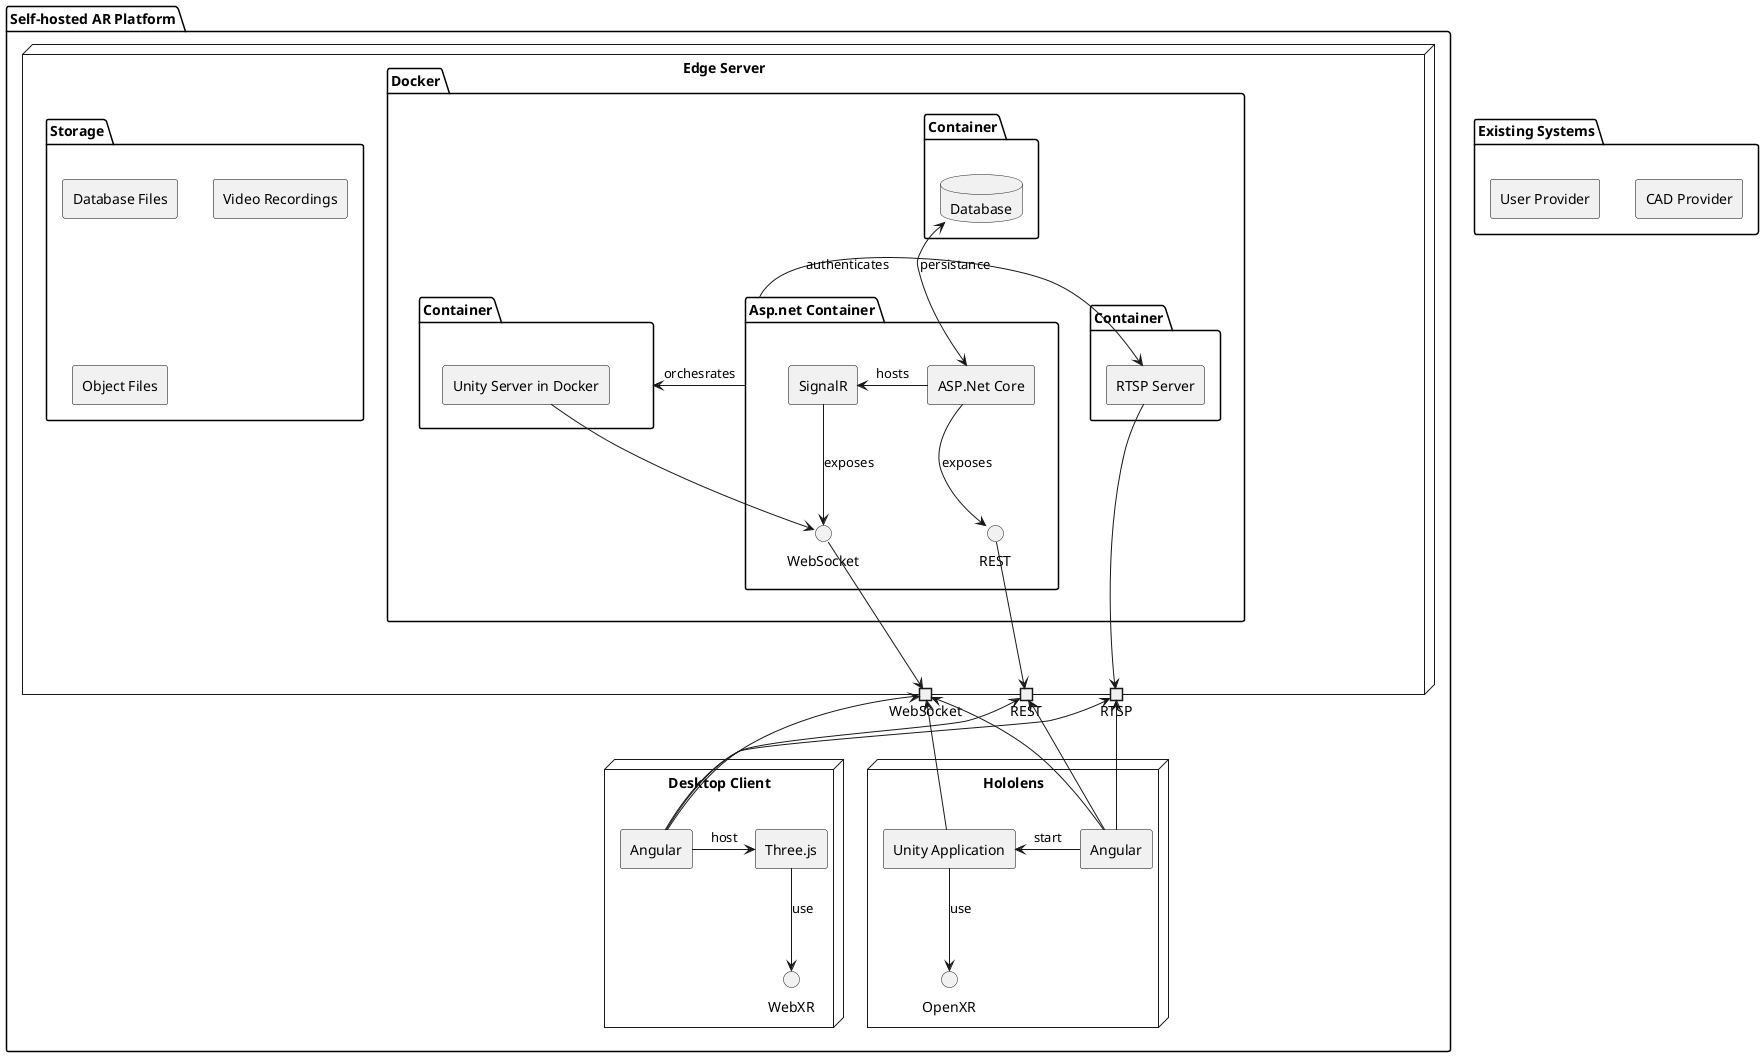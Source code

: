@startuml

skinparam componentStyle rectangle
skinparam backgroundColor #FFFFFF
skinparam componentBorderColor #000000

package "Self-hosted AR Platform" {

    node Hololens {
        [Angular] as AngularHololens
        [Unity Application] as UnityApplication
        interface "OpenXR" as OpenXRInterface
    }

    node "Desktop Client" as Desktop{
        interface "WebXR" as WebXRInterface
        [Angular] as Angular
        [Three.js] as Threejs
    }

    node "Edge Server" as Edge{

        package Docker as DockerHost{
            package "Asp.net Container" as ContainerAsp{
                component "ASP.Net Core" as ASPNet
                interface "REST" as RESTInterface
                component "SignalR" as SignalRHub
                interface "WebSocket" as WebsocketInterface
            }
            package Container as ContainerDatabase{
                Database "Database" as Database
            }
            package Container as ContainerUnity{
                component "Unity Server in Docker" as UnityServer
            }

            package Container as ContainerRTSP{
                component "RTSP Server" as RTSPServer
            }
            
        }

        Folder Storage as PersistentStorage{
            [Database Files]
            [Video Recordings]
            [Object Files]
        }

        portout "REST" as RESTPort
        portout "WebSocket" as WebsocketPort
        portout "RTSP" as RTSPPort
    }
}
package "Existing Systems"{
[CAD Provider]
[User Provider]
}


ASPNet -l-> SignalRHub :hosts
ASPNet --> RESTInterface :exposes
SignalRHub --> WebsocketInterface :exposes

ASPNet <-u-> Database :persistance
UnityServer -r-> WebsocketInterface


WebsocketInterface -d-> WebsocketPort
RESTInterface -d-> RESTPort
RTSPServer -d-> RTSPPort

ContainerAsp -r-> ContainerUnity :orchesrates
ContainerAsp -l-> RTSPServer :authenticates

Angular -> Threejs :host
Threejs --> WebXRInterface :use

UnityApplication --> OpenXRInterface :use
AngularHololens -r-> UnityApplication : start

AngularHololens -u-> RESTPort
Angular -u-> RESTPort
AngularHololens -u-> WebsocketPort
Angular -u-> WebsocketPort
AngularHololens -u-> RTSPPort
Angular -u-> RTSPPort
UnityApplication -u-> WebsocketPort

@enduml
